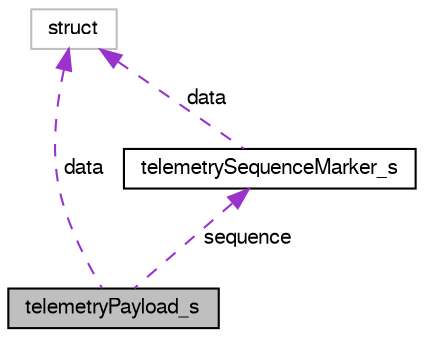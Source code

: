 digraph "telemetryPayload_s"
{
  edge [fontname="FreeSans",fontsize="10",labelfontname="FreeSans",labelfontsize="10"];
  node [fontname="FreeSans",fontsize="10",shape=record];
  Node1 [label="telemetryPayload_s",height=0.2,width=0.4,color="black", fillcolor="grey75", style="filled", fontcolor="black"];
  Node2 -> Node1 [dir="back",color="darkorchid3",fontsize="10",style="dashed",label=" sequence" ,fontname="FreeSans"];
  Node2 [label="telemetrySequenceMarker_s",height=0.2,width=0.4,color="black", fillcolor="white", style="filled",URL="$cc2500__frsky__x_8c.html#uniontelemetrySequenceMarker__s"];
  Node3 -> Node2 [dir="back",color="darkorchid3",fontsize="10",style="dashed",label=" data" ,fontname="FreeSans"];
  Node3 [label="struct",height=0.2,width=0.4,color="grey75", fillcolor="white", style="filled"];
  Node3 -> Node1 [dir="back",color="darkorchid3",fontsize="10",style="dashed",label=" data" ,fontname="FreeSans"];
}
